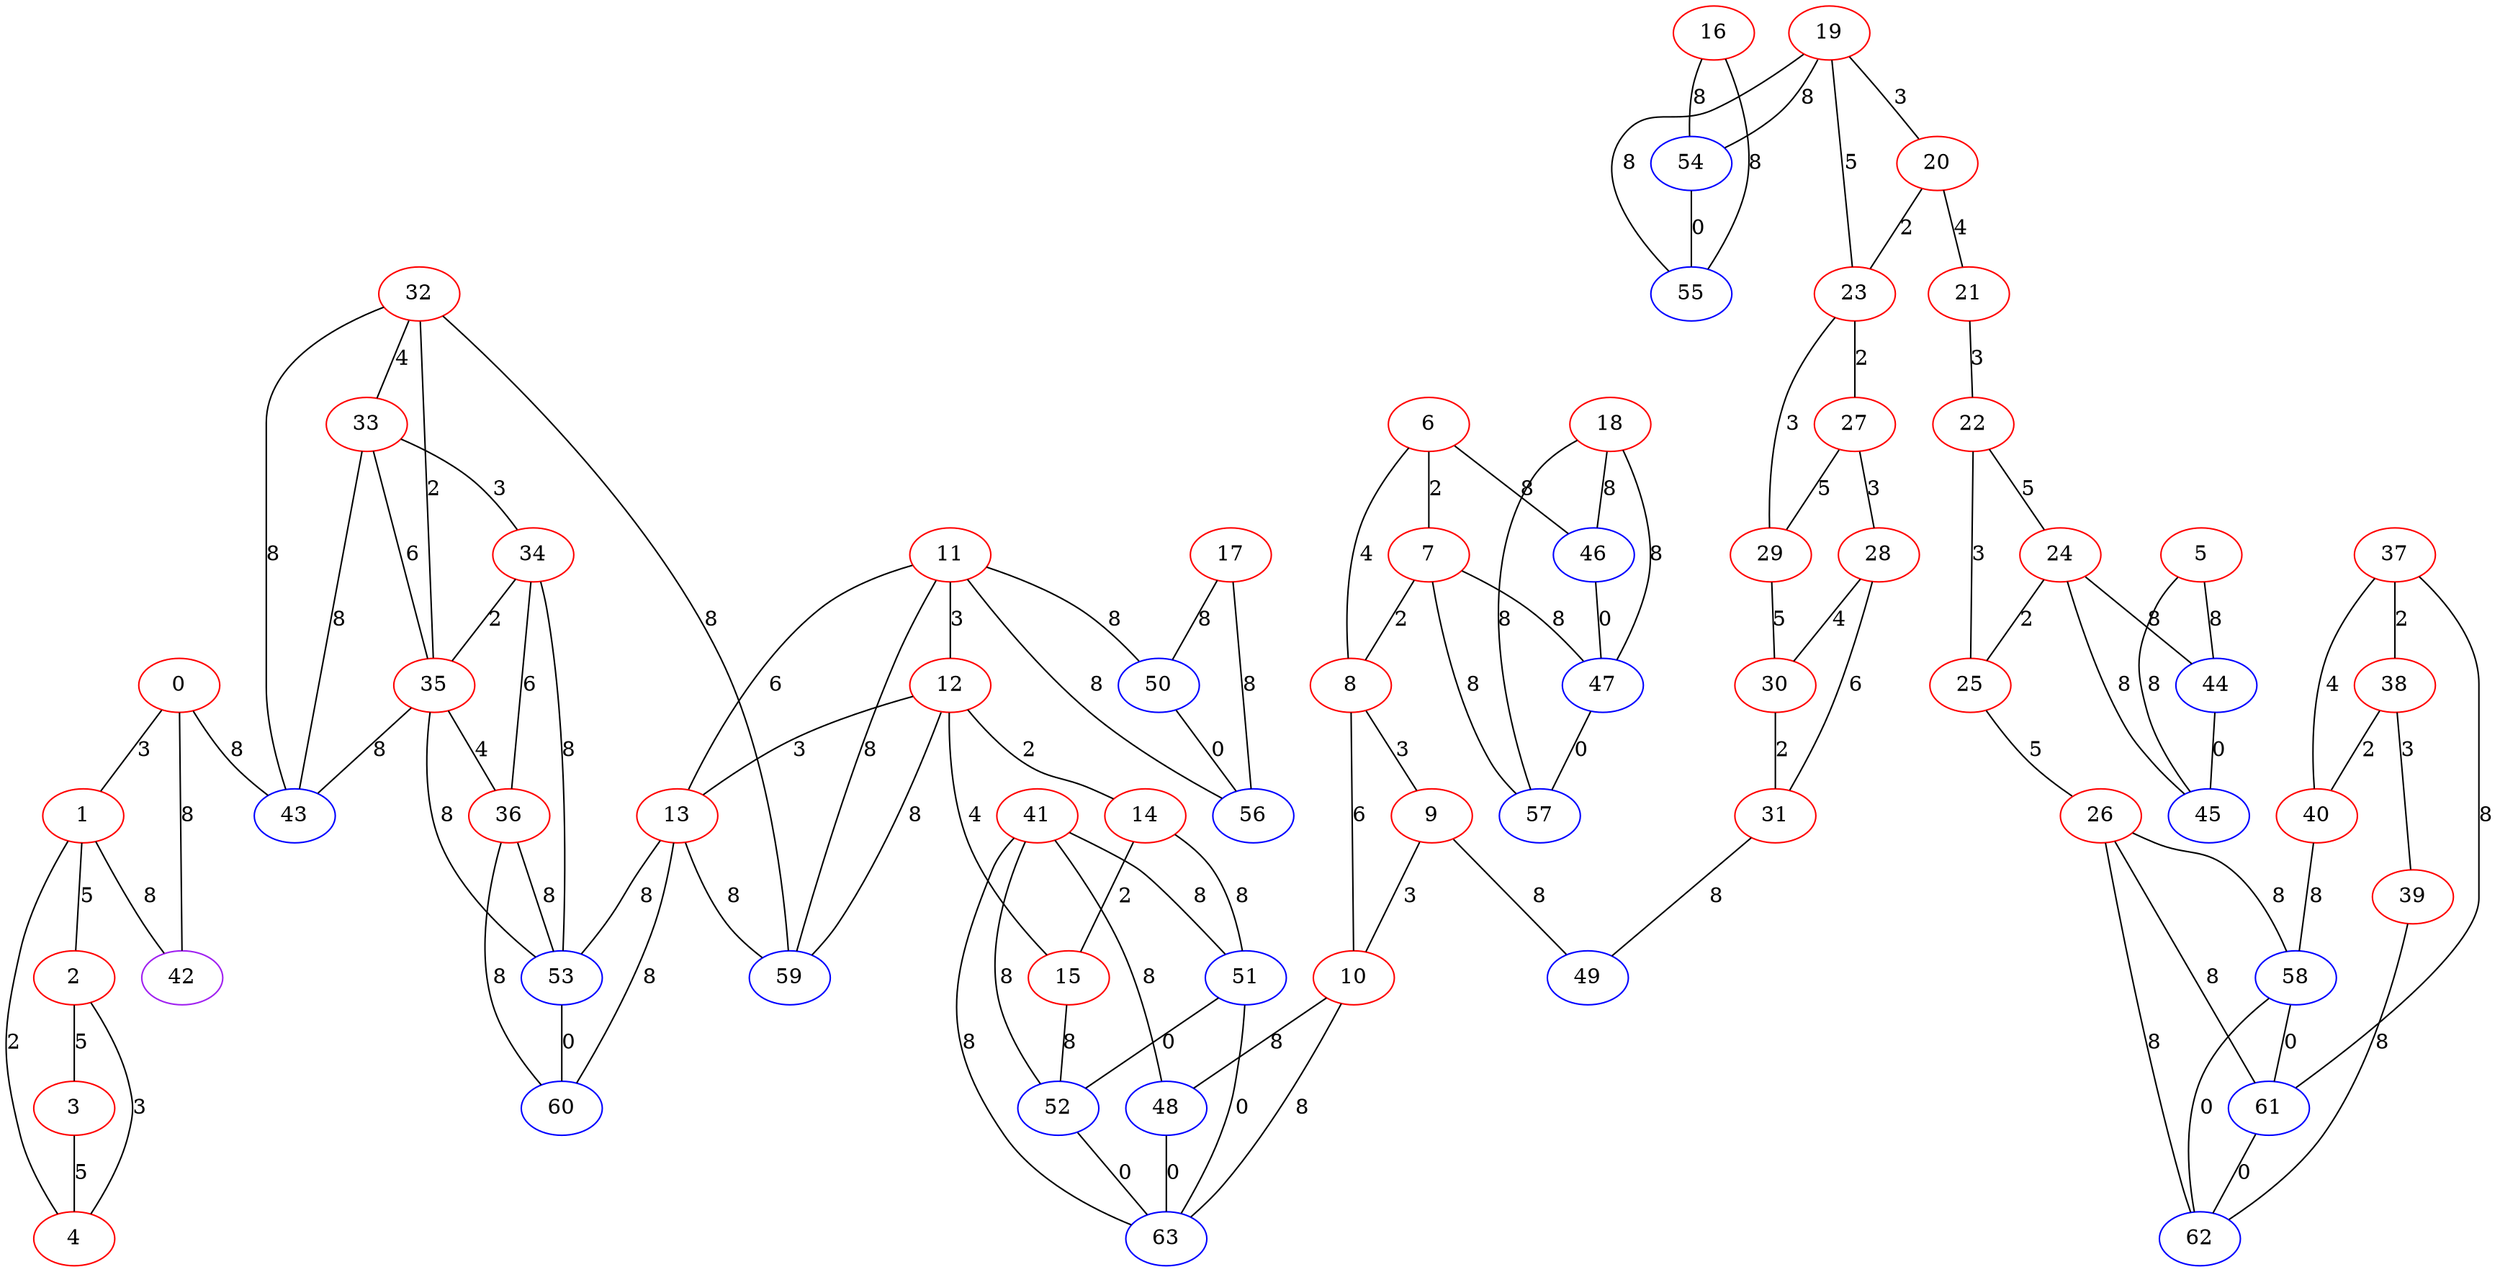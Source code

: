 graph "" {
0 [color=red, weight=1];
1 [color=red, weight=1];
2 [color=red, weight=1];
3 [color=red, weight=1];
4 [color=red, weight=1];
5 [color=red, weight=1];
6 [color=red, weight=1];
7 [color=red, weight=1];
8 [color=red, weight=1];
9 [color=red, weight=1];
10 [color=red, weight=1];
11 [color=red, weight=1];
12 [color=red, weight=1];
13 [color=red, weight=1];
14 [color=red, weight=1];
15 [color=red, weight=1];
16 [color=red, weight=1];
17 [color=red, weight=1];
18 [color=red, weight=1];
19 [color=red, weight=1];
20 [color=red, weight=1];
21 [color=red, weight=1];
22 [color=red, weight=1];
23 [color=red, weight=1];
24 [color=red, weight=1];
25 [color=red, weight=1];
26 [color=red, weight=1];
27 [color=red, weight=1];
28 [color=red, weight=1];
29 [color=red, weight=1];
30 [color=red, weight=1];
31 [color=red, weight=1];
32 [color=red, weight=1];
33 [color=red, weight=1];
34 [color=red, weight=1];
35 [color=red, weight=1];
36 [color=red, weight=1];
37 [color=red, weight=1];
38 [color=red, weight=1];
39 [color=red, weight=1];
40 [color=red, weight=1];
41 [color=red, weight=1];
42 [color=purple, weight=4];
43 [color=blue, weight=3];
44 [color=blue, weight=3];
45 [color=blue, weight=3];
46 [color=blue, weight=3];
47 [color=blue, weight=3];
48 [color=blue, weight=3];
49 [color=blue, weight=3];
50 [color=blue, weight=3];
51 [color=blue, weight=3];
52 [color=blue, weight=3];
53 [color=blue, weight=3];
54 [color=blue, weight=3];
55 [color=blue, weight=3];
56 [color=blue, weight=3];
57 [color=blue, weight=3];
58 [color=blue, weight=3];
59 [color=blue, weight=3];
60 [color=blue, weight=3];
61 [color=blue, weight=3];
62 [color=blue, weight=3];
63 [color=blue, weight=3];
0 -- 1  [key=0, label=3];
0 -- 42  [key=0, label=8];
0 -- 43  [key=0, label=8];
1 -- 2  [key=0, label=5];
1 -- 4  [key=0, label=2];
1 -- 42  [key=0, label=8];
2 -- 3  [key=0, label=5];
2 -- 4  [key=0, label=3];
3 -- 4  [key=0, label=5];
5 -- 44  [key=0, label=8];
5 -- 45  [key=0, label=8];
6 -- 8  [key=0, label=4];
6 -- 46  [key=0, label=8];
6 -- 7  [key=0, label=2];
7 -- 8  [key=0, label=2];
7 -- 57  [key=0, label=8];
7 -- 47  [key=0, label=8];
8 -- 9  [key=0, label=3];
8 -- 10  [key=0, label=6];
9 -- 49  [key=0, label=8];
9 -- 10  [key=0, label=3];
10 -- 63  [key=0, label=8];
10 -- 48  [key=0, label=8];
11 -- 56  [key=0, label=8];
11 -- 50  [key=0, label=8];
11 -- 59  [key=0, label=8];
11 -- 12  [key=0, label=3];
11 -- 13  [key=0, label=6];
12 -- 59  [key=0, label=8];
12 -- 13  [key=0, label=3];
12 -- 14  [key=0, label=2];
12 -- 15  [key=0, label=4];
13 -- 59  [key=0, label=8];
13 -- 53  [key=0, label=8];
13 -- 60  [key=0, label=8];
14 -- 51  [key=0, label=8];
14 -- 15  [key=0, label=2];
15 -- 52  [key=0, label=8];
16 -- 54  [key=0, label=8];
16 -- 55  [key=0, label=8];
17 -- 56  [key=0, label=8];
17 -- 50  [key=0, label=8];
18 -- 57  [key=0, label=8];
18 -- 46  [key=0, label=8];
18 -- 47  [key=0, label=8];
19 -- 55  [key=0, label=8];
19 -- 20  [key=0, label=3];
19 -- 54  [key=0, label=8];
19 -- 23  [key=0, label=5];
20 -- 21  [key=0, label=4];
20 -- 23  [key=0, label=2];
21 -- 22  [key=0, label=3];
22 -- 24  [key=0, label=5];
22 -- 25  [key=0, label=3];
23 -- 27  [key=0, label=2];
23 -- 29  [key=0, label=3];
24 -- 25  [key=0, label=2];
24 -- 44  [key=0, label=8];
24 -- 45  [key=0, label=8];
25 -- 26  [key=0, label=5];
26 -- 58  [key=0, label=8];
26 -- 61  [key=0, label=8];
26 -- 62  [key=0, label=8];
27 -- 28  [key=0, label=3];
27 -- 29  [key=0, label=5];
28 -- 30  [key=0, label=4];
28 -- 31  [key=0, label=6];
29 -- 30  [key=0, label=5];
30 -- 31  [key=0, label=2];
31 -- 49  [key=0, label=8];
32 -- 33  [key=0, label=4];
32 -- 35  [key=0, label=2];
32 -- 59  [key=0, label=8];
32 -- 43  [key=0, label=8];
33 -- 43  [key=0, label=8];
33 -- 34  [key=0, label=3];
33 -- 35  [key=0, label=6];
34 -- 35  [key=0, label=2];
34 -- 36  [key=0, label=6];
34 -- 53  [key=0, label=8];
35 -- 36  [key=0, label=4];
35 -- 43  [key=0, label=8];
35 -- 53  [key=0, label=8];
36 -- 60  [key=0, label=8];
36 -- 53  [key=0, label=8];
37 -- 40  [key=0, label=4];
37 -- 61  [key=0, label=8];
37 -- 38  [key=0, label=2];
38 -- 40  [key=0, label=2];
38 -- 39  [key=0, label=3];
39 -- 62  [key=0, label=8];
40 -- 58  [key=0, label=8];
41 -- 48  [key=0, label=8];
41 -- 51  [key=0, label=8];
41 -- 52  [key=0, label=8];
41 -- 63  [key=0, label=8];
44 -- 45  [key=0, label=0];
46 -- 47  [key=0, label=0];
47 -- 57  [key=0, label=0];
48 -- 63  [key=0, label=0];
50 -- 56  [key=0, label=0];
51 -- 52  [key=0, label=0];
51 -- 63  [key=0, label=0];
52 -- 63  [key=0, label=0];
53 -- 60  [key=0, label=0];
54 -- 55  [key=0, label=0];
58 -- 61  [key=0, label=0];
58 -- 62  [key=0, label=0];
61 -- 62  [key=0, label=0];
}
